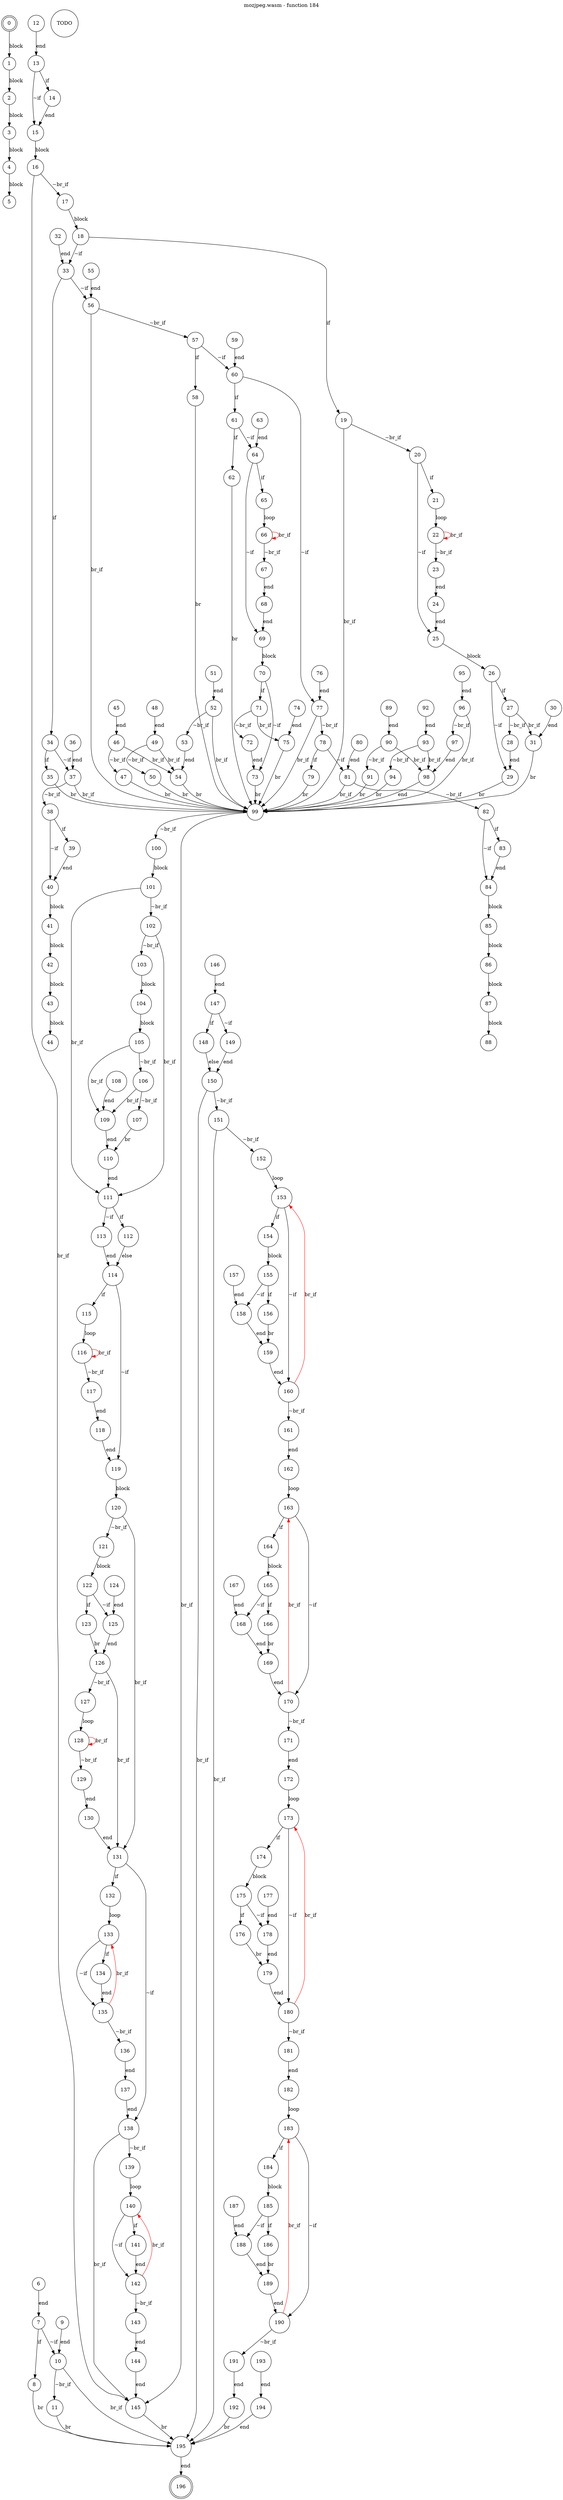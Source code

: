 digraph finite_state_machine {
    label = "mozjpeg.wasm - function 184"
    labelloc =  t
    labelfontsize = 16
    labelfontcolor = black
    labelfontname = "Helvetica"
    node [shape = doublecircle]; 0 196;
    node [shape = circle];
    0 -> 1[label = "block"];
    1 -> 2[label = "block"];
    2 -> 3[label = "block"];
    3 -> 4[label = "block"];
    4 -> 5[label = "block"];
TODO
    6 -> 7[label = "end"];
    7 -> 8[label = "if"];
    7 -> 10[label = "~if"];
    8 -> 195[label = "br"];
    9 -> 10[label = "end"];
    10 -> 11[label = "~br_if"];
    10 -> 195[label = "br_if"];
    11 -> 195[label = "br"];
    12 -> 13[label = "end"];
    13 -> 14[label = "if"];
    13 -> 15[label = "~if"];
    14 -> 15[label = "end"];
    15 -> 16[label = "block"];
    16 -> 17[label = "~br_if"];
    16 -> 145[label = "br_if"];
    17 -> 18[label = "block"];
    18 -> 19[label = "if"];
    18 -> 33[label = "~if"];
    19 -> 20[label = "~br_if"];
    19 -> 99[label = "br_if"];
    20 -> 21[label = "if"];
    20 -> 25[label = "~if"];
    21 -> 22[label = "loop"];
    22 -> 23[label = "~br_if"];
    22 -> 22[color="red" label = "br_if"];
    23 -> 24[label = "end"];
    24 -> 25[label = "end"];
    25 -> 26[label = "block"];
    26 -> 27[label = "if"];
    26 -> 29[label = "~if"];
    27 -> 28[label = "~br_if"];
    27 -> 31[label = "br_if"];
    28 -> 29[label = "end"];
    29 -> 99[label = "br"];
    30 -> 31[label = "end"];
    31 -> 99[label = "br"];
    32 -> 33[label = "end"];
    33 -> 34[label = "if"];
    33 -> 56[label = "~if"];
    34 -> 35[label = "if"];
    34 -> 37[label = "~if"];
    35 -> 99[label = "br"];
    36 -> 37[label = "end"];
    37 -> 38[label = "~br_if"];
    37 -> 99[label = "br_if"];
    38 -> 39[label = "if"];
    38 -> 40[label = "~if"];
    39 -> 40[label = "end"];
    40 -> 41[label = "block"];
    41 -> 42[label = "block"];
    42 -> 43[label = "block"];
    43 -> 44[label = "block"];
TODO
    45 -> 46[label = "end"];
    46 -> 47[label = "~br_if"];
    46 -> 54[label = "br_if"];
    47 -> 99[label = "br"];
    48 -> 49[label = "end"];
    49 -> 50[label = "~br_if"];
    49 -> 54[label = "br_if"];
    50 -> 99[label = "br"];
    51 -> 52[label = "end"];
    52 -> 53[label = "~br_if"];
    52 -> 99[label = "br_if"];
    53 -> 54[label = "end"];
    54 -> 99[label = "br"];
    55 -> 56[label = "end"];
    56 -> 57[label = "~br_if"];
    56 -> 99[label = "br_if"];
    57 -> 58[label = "if"];
    57 -> 60[label = "~if"];
    58 -> 99[label = "br"];
    59 -> 60[label = "end"];
    60 -> 61[label = "if"];
    60 -> 77[label = "~if"];
    61 -> 62[label = "if"];
    61 -> 64[label = "~if"];
    62 -> 99[label = "br"];
    63 -> 64[label = "end"];
    64 -> 65[label = "if"];
    64 -> 69[label = "~if"];
    65 -> 66[label = "loop"];
    66 -> 67[label = "~br_if"];
    66 -> 66[color="red" label = "br_if"];
    67 -> 68[label = "end"];
    68 -> 69[label = "end"];
    69 -> 70[label = "block"];
    70 -> 71[label = "if"];
    70 -> 73[label = "~if"];
    71 -> 72[label = "~br_if"];
    71 -> 75[label = "br_if"];
    72 -> 73[label = "end"];
    73 -> 99[label = "br"];
    74 -> 75[label = "end"];
    75 -> 99[label = "br"];
    76 -> 77[label = "end"];
    77 -> 78[label = "~br_if"];
    77 -> 99[label = "br_if"];
    78 -> 79[label = "if"];
    78 -> 81[label = "~if"];
    79 -> 99[label = "br"];
    80 -> 81[label = "end"];
    81 -> 82[label = "~br_if"];
    81 -> 99[label = "br_if"];
    82 -> 83[label = "if"];
    82 -> 84[label = "~if"];
    83 -> 84[label = "end"];
    84 -> 85[label = "block"];
    85 -> 86[label = "block"];
    86 -> 87[label = "block"];
    87 -> 88[label = "block"];
TODO
    89 -> 90[label = "end"];
    90 -> 91[label = "~br_if"];
    90 -> 98[label = "br_if"];
    91 -> 99[label = "br"];
    92 -> 93[label = "end"];
    93 -> 94[label = "~br_if"];
    93 -> 98[label = "br_if"];
    94 -> 99[label = "br"];
    95 -> 96[label = "end"];
    96 -> 97[label = "~br_if"];
    96 -> 99[label = "br_if"];
    97 -> 98[label = "end"];
    98 -> 99[label = "end"];
    99 -> 100[label = "~br_if"];
    99 -> 145[label = "br_if"];
    100 -> 101[label = "block"];
    101 -> 102[label = "~br_if"];
    101 -> 111[label = "br_if"];
    102 -> 103[label = "~br_if"];
    102 -> 111[label = "br_if"];
    103 -> 104[label = "block"];
    104 -> 105[label = "block"];
    105 -> 106[label = "~br_if"];
    105 -> 109[label = "br_if"];
    106 -> 107[label = "~br_if"];
    106 -> 109[label = "br_if"];
    107 -> 110[label = "br"];
    108 -> 109[label = "end"];
    109 -> 110[label = "end"];
    110 -> 111[label = "end"];
    111 -> 112[label = "if"];
    111 -> 113[label = "~if"];
    112 -> 114[label = "else"];
    113 -> 114[label = "end"];
    114 -> 115[label = "if"];
    114 -> 119[label = "~if"];
    115 -> 116[label = "loop"];
    116 -> 117[label = "~br_if"];
    116 -> 116[color="red" label = "br_if"];
    117 -> 118[label = "end"];
    118 -> 119[label = "end"];
    119 -> 120[label = "block"];
    120 -> 121[label = "~br_if"];
    120 -> 131[label = "br_if"];
    121 -> 122[label = "block"];
    122 -> 123[label = "if"];
    122 -> 125[label = "~if"];
    123 -> 126[label = "br"];
    124 -> 125[label = "end"];
    125 -> 126[label = "end"];
    126 -> 127[label = "~br_if"];
    126 -> 131[label = "br_if"];
    127 -> 128[label = "loop"];
    128 -> 129[label = "~br_if"];
    128 -> 128[color="red" label = "br_if"];
    129 -> 130[label = "end"];
    130 -> 131[label = "end"];
    131 -> 132[label = "if"];
    131 -> 138[label = "~if"];
    132 -> 133[label = "loop"];
    133 -> 134[label = "if"];
    133 -> 135[label = "~if"];
    134 -> 135[label = "end"];
    135 -> 136[label = "~br_if"];
    135 -> 133[color="red" label = "br_if"];
    136 -> 137[label = "end"];
    137 -> 138[label = "end"];
    138 -> 139[label = "~br_if"];
    138 -> 145[label = "br_if"];
    139 -> 140[label = "loop"];
    140 -> 141[label = "if"];
    140 -> 142[label = "~if"];
    141 -> 142[label = "end"];
    142 -> 143[label = "~br_if"];
    142 -> 140[color="red" label = "br_if"];
    143 -> 144[label = "end"];
    144 -> 145[label = "end"];
    145 -> 195[label = "br"];
    146 -> 147[label = "end"];
    147 -> 148[label = "if"];
    147 -> 149[label = "~if"];
    148 -> 150[label = "else"];
    149 -> 150[label = "end"];
    150 -> 151[label = "~br_if"];
    150 -> 195[label = "br_if"];
    151 -> 152[label = "~br_if"];
    151 -> 195[label = "br_if"];
    152 -> 153[label = "loop"];
    153 -> 154[label = "if"];
    153 -> 160[label = "~if"];
    154 -> 155[label = "block"];
    155 -> 156[label = "if"];
    155 -> 158[label = "~if"];
    156 -> 159[label = "br"];
    157 -> 158[label = "end"];
    158 -> 159[label = "end"];
    159 -> 160[label = "end"];
    160 -> 161[label = "~br_if"];
    160 -> 153[color="red" label = "br_if"];
    161 -> 162[label = "end"];
    162 -> 163[label = "loop"];
    163 -> 164[label = "if"];
    163 -> 170[label = "~if"];
    164 -> 165[label = "block"];
    165 -> 166[label = "if"];
    165 -> 168[label = "~if"];
    166 -> 169[label = "br"];
    167 -> 168[label = "end"];
    168 -> 169[label = "end"];
    169 -> 170[label = "end"];
    170 -> 171[label = "~br_if"];
    170 -> 163[color="red" label = "br_if"];
    171 -> 172[label = "end"];
    172 -> 173[label = "loop"];
    173 -> 174[label = "if"];
    173 -> 180[label = "~if"];
    174 -> 175[label = "block"];
    175 -> 176[label = "if"];
    175 -> 178[label = "~if"];
    176 -> 179[label = "br"];
    177 -> 178[label = "end"];
    178 -> 179[label = "end"];
    179 -> 180[label = "end"];
    180 -> 181[label = "~br_if"];
    180 -> 173[color="red" label = "br_if"];
    181 -> 182[label = "end"];
    182 -> 183[label = "loop"];
    183 -> 184[label = "if"];
    183 -> 190[label = "~if"];
    184 -> 185[label = "block"];
    185 -> 186[label = "if"];
    185 -> 188[label = "~if"];
    186 -> 189[label = "br"];
    187 -> 188[label = "end"];
    188 -> 189[label = "end"];
    189 -> 190[label = "end"];
    190 -> 191[label = "~br_if"];
    190 -> 183[color="red" label = "br_if"];
    191 -> 192[label = "end"];
    192 -> 195[label = "br"];
    193 -> 194[label = "end"];
    194 -> 195[label = "end"];
    195 -> 196[label = "end"];
}
